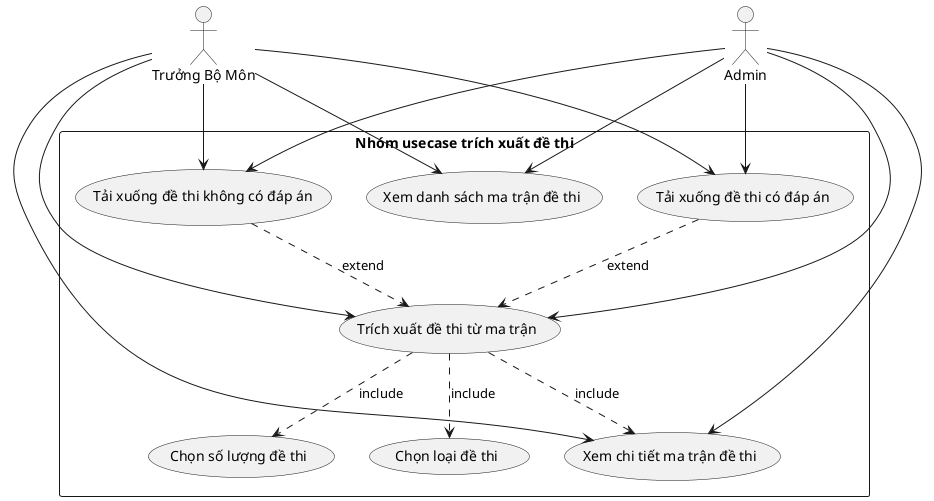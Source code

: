 @startuml

actor "Trưởng Bộ Môn" as TBM
actor "Admin" as ADMIN

rectangle "Nhóm usecase trích xuất đề thi" {
  usecase "Xem danh sách ma trận đề thi" as UC1
  usecase "Xem chi tiết ma trận đề thi" as UC2
  usecase "Trích xuất đề thi từ ma trận" as UC3
  usecase "Tải xuống đề thi có đáp án" as UC4
  usecase "Tải xuống đề thi không có đáp án" as UC5
  usecase "Chọn số lượng đề thi" as UC6
  usecase "Chọn loại đề thi" as UC7
}

TBM --> UC1
TBM --> UC2
TBM --> UC3
TBM --> UC4
TBM --> UC5

ADMIN --> UC1
ADMIN --> UC2
ADMIN --> UC3
ADMIN --> UC4
ADMIN --> UC5

UC3 ..> UC6 : include
UC3 ..> UC7 : include
UC3 ..> UC2 : include
UC4 ..> UC3 : extend
UC5 ..> UC3 : extend
@enduml
